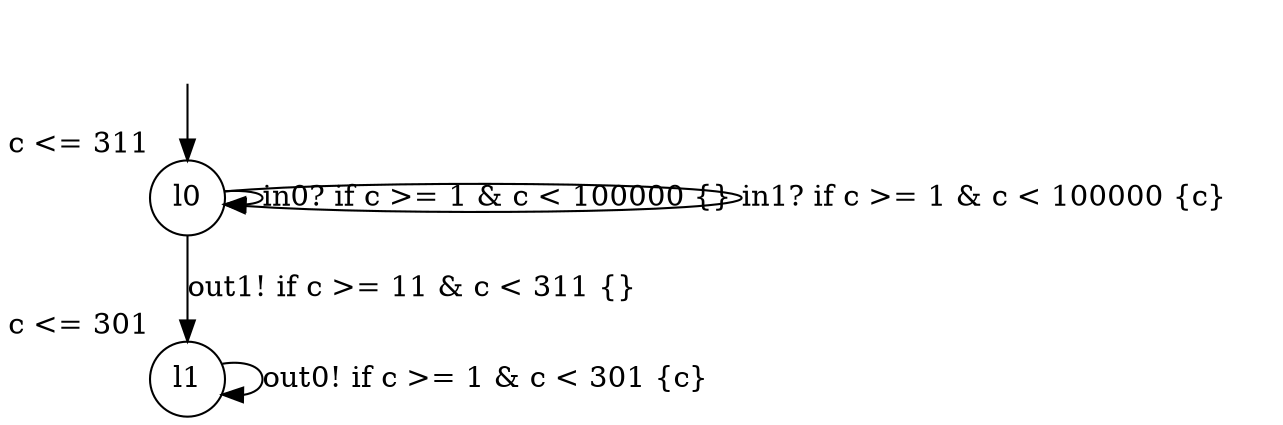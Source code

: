 digraph g {
__start0 [label="" shape="none"];
l0 [shape="circle" margin=0 label="l0", xlabel="c <= 311"];
l1 [shape="circle" margin=0 label="l1", xlabel="c <= 301"];
l0 -> l0 [label="in0? if c >= 1 & c < 100000 {} "];
l0 -> l0 [label="in1? if c >= 1 & c < 100000 {c} "];
l0 -> l1 [label="out1! if c >= 11 & c < 311 {} "];
l1 -> l1 [label="out0! if c >= 1 & c < 301 {c} "];
__start0 -> l0;
}

